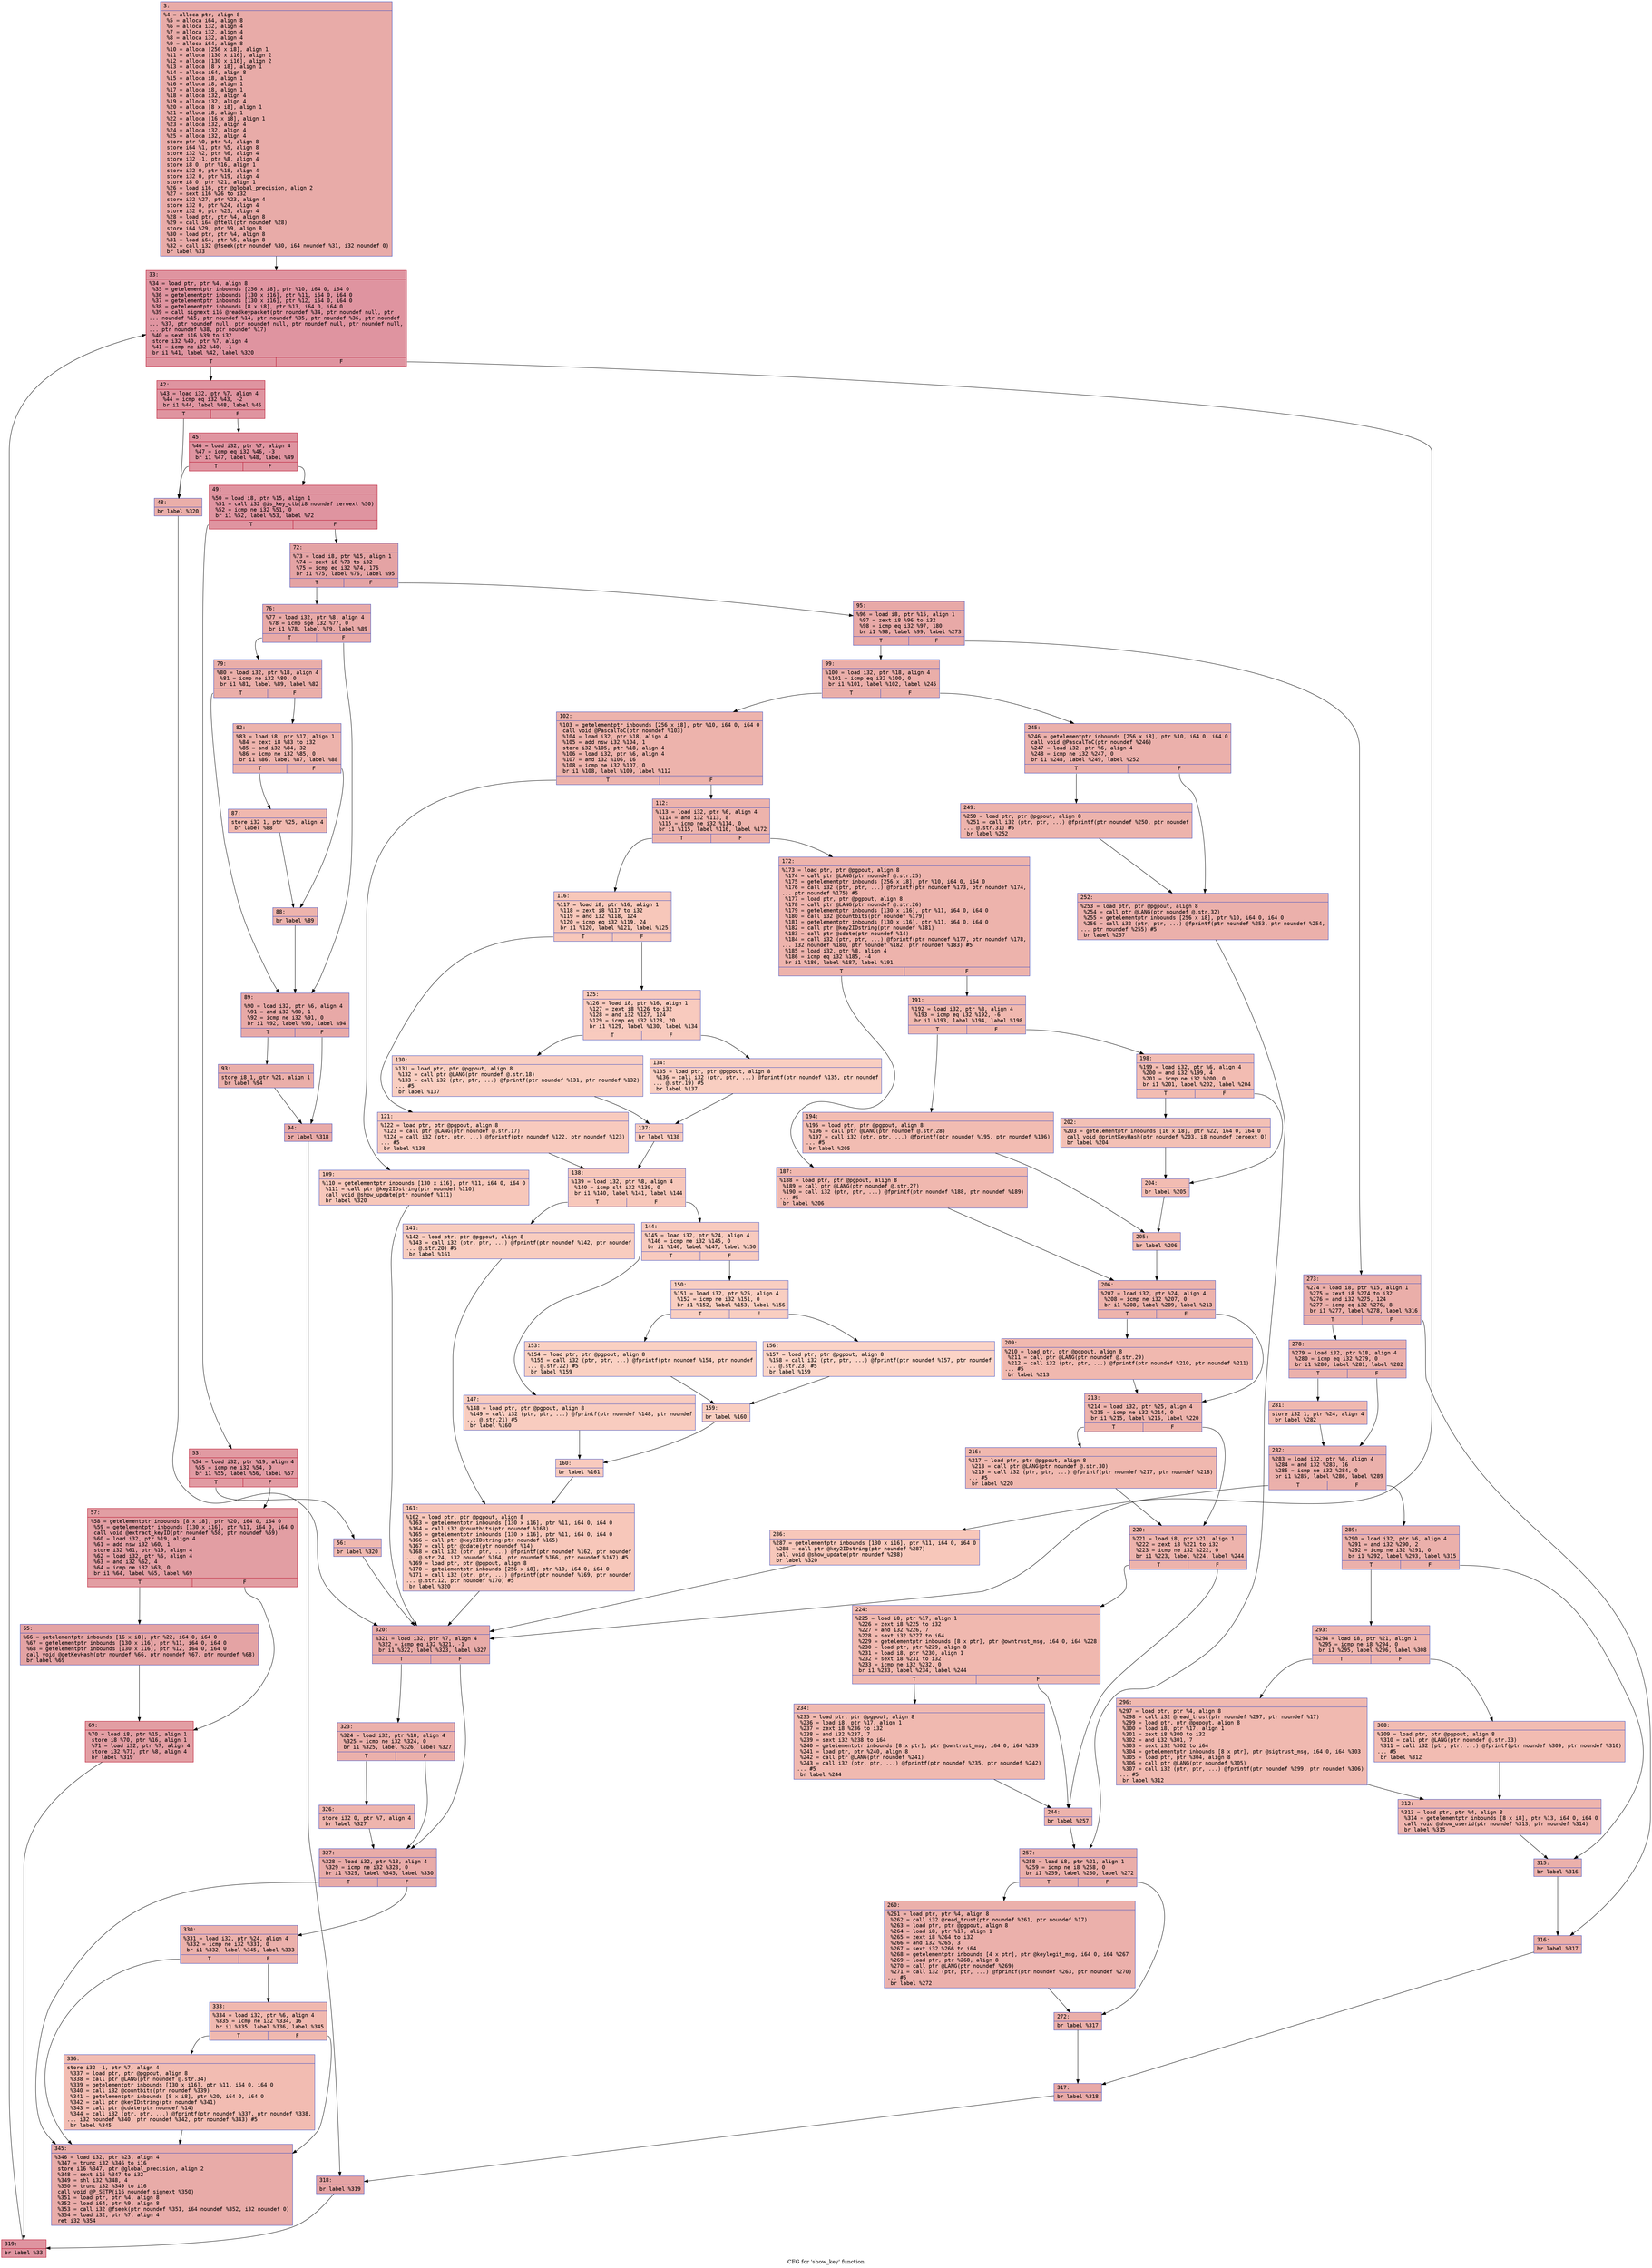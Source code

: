 digraph "CFG for 'show_key' function" {
	label="CFG for 'show_key' function";

	Node0x600003b05270 [shape=record,color="#3d50c3ff", style=filled, fillcolor="#cc403a70" fontname="Courier",label="{3:\l|  %4 = alloca ptr, align 8\l  %5 = alloca i64, align 8\l  %6 = alloca i32, align 4\l  %7 = alloca i32, align 4\l  %8 = alloca i32, align 4\l  %9 = alloca i64, align 8\l  %10 = alloca [256 x i8], align 1\l  %11 = alloca [130 x i16], align 2\l  %12 = alloca [130 x i16], align 2\l  %13 = alloca [8 x i8], align 1\l  %14 = alloca i64, align 8\l  %15 = alloca i8, align 1\l  %16 = alloca i8, align 1\l  %17 = alloca i8, align 1\l  %18 = alloca i32, align 4\l  %19 = alloca i32, align 4\l  %20 = alloca [8 x i8], align 1\l  %21 = alloca i8, align 1\l  %22 = alloca [16 x i8], align 1\l  %23 = alloca i32, align 4\l  %24 = alloca i32, align 4\l  %25 = alloca i32, align 4\l  store ptr %0, ptr %4, align 8\l  store i64 %1, ptr %5, align 8\l  store i32 %2, ptr %6, align 4\l  store i32 -1, ptr %8, align 4\l  store i8 0, ptr %16, align 1\l  store i32 0, ptr %18, align 4\l  store i32 0, ptr %19, align 4\l  store i8 0, ptr %21, align 1\l  %26 = load i16, ptr @global_precision, align 2\l  %27 = sext i16 %26 to i32\l  store i32 %27, ptr %23, align 4\l  store i32 0, ptr %24, align 4\l  store i32 0, ptr %25, align 4\l  %28 = load ptr, ptr %4, align 8\l  %29 = call i64 @ftell(ptr noundef %28)\l  store i64 %29, ptr %9, align 8\l  %30 = load ptr, ptr %4, align 8\l  %31 = load i64, ptr %5, align 8\l  %32 = call i32 @fseek(ptr noundef %30, i64 noundef %31, i32 noundef 0)\l  br label %33\l}"];
	Node0x600003b05270 -> Node0x600003b05310[tooltip="3 -> 33\nProbability 100.00%" ];
	Node0x600003b05310 [shape=record,color="#b70d28ff", style=filled, fillcolor="#b70d2870" fontname="Courier",label="{33:\l|  %34 = load ptr, ptr %4, align 8\l  %35 = getelementptr inbounds [256 x i8], ptr %10, i64 0, i64 0\l  %36 = getelementptr inbounds [130 x i16], ptr %11, i64 0, i64 0\l  %37 = getelementptr inbounds [130 x i16], ptr %12, i64 0, i64 0\l  %38 = getelementptr inbounds [8 x i8], ptr %13, i64 0, i64 0\l  %39 = call signext i16 @readkeypacket(ptr noundef %34, ptr noundef null, ptr\l... noundef %15, ptr noundef %14, ptr noundef %35, ptr noundef %36, ptr noundef\l... %37, ptr noundef null, ptr noundef null, ptr noundef null, ptr noundef null,\l... ptr noundef %38, ptr noundef %17)\l  %40 = sext i16 %39 to i32\l  store i32 %40, ptr %7, align 4\l  %41 = icmp ne i32 %40, -1\l  br i1 %41, label %42, label %320\l|{<s0>T|<s1>F}}"];
	Node0x600003b05310:s0 -> Node0x600003b05360[tooltip="33 -> 42\nProbability 96.88%" ];
	Node0x600003b05310:s1 -> Node0x600003b06b20[tooltip="33 -> 320\nProbability 3.12%" ];
	Node0x600003b05360 [shape=record,color="#b70d28ff", style=filled, fillcolor="#b70d2870" fontname="Courier",label="{42:\l|  %43 = load i32, ptr %7, align 4\l  %44 = icmp eq i32 %43, -2\l  br i1 %44, label %48, label %45\l|{<s0>T|<s1>F}}"];
	Node0x600003b05360:s0 -> Node0x600003b05400[tooltip="42 -> 48\nProbability 3.12%" ];
	Node0x600003b05360:s1 -> Node0x600003b053b0[tooltip="42 -> 45\nProbability 96.88%" ];
	Node0x600003b053b0 [shape=record,color="#b70d28ff", style=filled, fillcolor="#b70d2870" fontname="Courier",label="{45:\l|  %46 = load i32, ptr %7, align 4\l  %47 = icmp eq i32 %46, -3\l  br i1 %47, label %48, label %49\l|{<s0>T|<s1>F}}"];
	Node0x600003b053b0:s0 -> Node0x600003b05400[tooltip="45 -> 48\nProbability 3.12%" ];
	Node0x600003b053b0:s1 -> Node0x600003b05450[tooltip="45 -> 49\nProbability 96.88%" ];
	Node0x600003b05400 [shape=record,color="#3d50c3ff", style=filled, fillcolor="#d0473d70" fontname="Courier",label="{48:\l|  br label %320\l}"];
	Node0x600003b05400 -> Node0x600003b06b20[tooltip="48 -> 320\nProbability 100.00%" ];
	Node0x600003b05450 [shape=record,color="#b70d28ff", style=filled, fillcolor="#b70d2870" fontname="Courier",label="{49:\l|  %50 = load i8, ptr %15, align 1\l  %51 = call i32 @is_key_ctb(i8 noundef zeroext %50)\l  %52 = icmp ne i32 %51, 0\l  br i1 %52, label %53, label %72\l|{<s0>T|<s1>F}}"];
	Node0x600003b05450:s0 -> Node0x600003b054a0[tooltip="49 -> 53\nProbability 62.50%" ];
	Node0x600003b05450:s1 -> Node0x600003b05630[tooltip="49 -> 72\nProbability 37.50%" ];
	Node0x600003b054a0 [shape=record,color="#b70d28ff", style=filled, fillcolor="#bb1b2c70" fontname="Courier",label="{53:\l|  %54 = load i32, ptr %19, align 4\l  %55 = icmp ne i32 %54, 0\l  br i1 %55, label %56, label %57\l|{<s0>T|<s1>F}}"];
	Node0x600003b054a0:s0 -> Node0x600003b054f0[tooltip="53 -> 56\nProbability 3.12%" ];
	Node0x600003b054a0:s1 -> Node0x600003b05540[tooltip="53 -> 57\nProbability 96.88%" ];
	Node0x600003b054f0 [shape=record,color="#3d50c3ff", style=filled, fillcolor="#dc5d4a70" fontname="Courier",label="{56:\l|  br label %320\l}"];
	Node0x600003b054f0 -> Node0x600003b06b20[tooltip="56 -> 320\nProbability 100.00%" ];
	Node0x600003b05540 [shape=record,color="#b70d28ff", style=filled, fillcolor="#be242e70" fontname="Courier",label="{57:\l|  %58 = getelementptr inbounds [8 x i8], ptr %20, i64 0, i64 0\l  %59 = getelementptr inbounds [130 x i16], ptr %11, i64 0, i64 0\l  call void @extract_keyID(ptr noundef %58, ptr noundef %59)\l  %60 = load i32, ptr %19, align 4\l  %61 = add nsw i32 %60, 1\l  store i32 %61, ptr %19, align 4\l  %62 = load i32, ptr %6, align 4\l  %63 = and i32 %62, 4\l  %64 = icmp ne i32 %63, 0\l  br i1 %64, label %65, label %69\l|{<s0>T|<s1>F}}"];
	Node0x600003b05540:s0 -> Node0x600003b05590[tooltip="57 -> 65\nProbability 50.00%" ];
	Node0x600003b05540:s1 -> Node0x600003b055e0[tooltip="57 -> 69\nProbability 50.00%" ];
	Node0x600003b05590 [shape=record,color="#3d50c3ff", style=filled, fillcolor="#c32e3170" fontname="Courier",label="{65:\l|  %66 = getelementptr inbounds [16 x i8], ptr %22, i64 0, i64 0\l  %67 = getelementptr inbounds [130 x i16], ptr %11, i64 0, i64 0\l  %68 = getelementptr inbounds [130 x i16], ptr %12, i64 0, i64 0\l  call void @getKeyHash(ptr noundef %66, ptr noundef %67, ptr noundef %68)\l  br label %69\l}"];
	Node0x600003b05590 -> Node0x600003b055e0[tooltip="65 -> 69\nProbability 100.00%" ];
	Node0x600003b055e0 [shape=record,color="#b70d28ff", style=filled, fillcolor="#be242e70" fontname="Courier",label="{69:\l|  %70 = load i8, ptr %15, align 1\l  store i8 %70, ptr %16, align 1\l  %71 = load i32, ptr %7, align 4\l  store i32 %71, ptr %8, align 4\l  br label %319\l}"];
	Node0x600003b055e0 -> Node0x600003b06ad0[tooltip="69 -> 319\nProbability 100.00%" ];
	Node0x600003b05630 [shape=record,color="#3d50c3ff", style=filled, fillcolor="#c32e3170" fontname="Courier",label="{72:\l|  %73 = load i8, ptr %15, align 1\l  %74 = zext i8 %73 to i32\l  %75 = icmp eq i32 %74, 176\l  br i1 %75, label %76, label %95\l|{<s0>T|<s1>F}}"];
	Node0x600003b05630:s0 -> Node0x600003b05680[tooltip="72 -> 76\nProbability 50.00%" ];
	Node0x600003b05630:s1 -> Node0x600003b05900[tooltip="72 -> 95\nProbability 50.00%" ];
	Node0x600003b05680 [shape=record,color="#3d50c3ff", style=filled, fillcolor="#ca3b3770" fontname="Courier",label="{76:\l|  %77 = load i32, ptr %8, align 4\l  %78 = icmp sge i32 %77, 0\l  br i1 %78, label %79, label %89\l|{<s0>T|<s1>F}}"];
	Node0x600003b05680:s0 -> Node0x600003b056d0[tooltip="76 -> 79\nProbability 50.00%" ];
	Node0x600003b05680:s1 -> Node0x600003b05810[tooltip="76 -> 89\nProbability 50.00%" ];
	Node0x600003b056d0 [shape=record,color="#3d50c3ff", style=filled, fillcolor="#d0473d70" fontname="Courier",label="{79:\l|  %80 = load i32, ptr %18, align 4\l  %81 = icmp ne i32 %80, 0\l  br i1 %81, label %89, label %82\l|{<s0>T|<s1>F}}"];
	Node0x600003b056d0:s0 -> Node0x600003b05810[tooltip="79 -> 89\nProbability 62.50%" ];
	Node0x600003b056d0:s1 -> Node0x600003b05720[tooltip="79 -> 82\nProbability 37.50%" ];
	Node0x600003b05720 [shape=record,color="#3d50c3ff", style=filled, fillcolor="#d6524470" fontname="Courier",label="{82:\l|  %83 = load i8, ptr %17, align 1\l  %84 = zext i8 %83 to i32\l  %85 = and i32 %84, 32\l  %86 = icmp ne i32 %85, 0\l  br i1 %86, label %87, label %88\l|{<s0>T|<s1>F}}"];
	Node0x600003b05720:s0 -> Node0x600003b05770[tooltip="82 -> 87\nProbability 50.00%" ];
	Node0x600003b05720:s1 -> Node0x600003b057c0[tooltip="82 -> 88\nProbability 50.00%" ];
	Node0x600003b05770 [shape=record,color="#3d50c3ff", style=filled, fillcolor="#dc5d4a70" fontname="Courier",label="{87:\l|  store i32 1, ptr %25, align 4\l  br label %88\l}"];
	Node0x600003b05770 -> Node0x600003b057c0[tooltip="87 -> 88\nProbability 100.00%" ];
	Node0x600003b057c0 [shape=record,color="#3d50c3ff", style=filled, fillcolor="#d6524470" fontname="Courier",label="{88:\l|  br label %89\l}"];
	Node0x600003b057c0 -> Node0x600003b05810[tooltip="88 -> 89\nProbability 100.00%" ];
	Node0x600003b05810 [shape=record,color="#3d50c3ff", style=filled, fillcolor="#ca3b3770" fontname="Courier",label="{89:\l|  %90 = load i32, ptr %6, align 4\l  %91 = and i32 %90, 1\l  %92 = icmp ne i32 %91, 0\l  br i1 %92, label %93, label %94\l|{<s0>T|<s1>F}}"];
	Node0x600003b05810:s0 -> Node0x600003b05860[tooltip="89 -> 93\nProbability 50.00%" ];
	Node0x600003b05810:s1 -> Node0x600003b058b0[tooltip="89 -> 94\nProbability 50.00%" ];
	Node0x600003b05860 [shape=record,color="#3d50c3ff", style=filled, fillcolor="#d0473d70" fontname="Courier",label="{93:\l|  store i8 1, ptr %21, align 1\l  br label %94\l}"];
	Node0x600003b05860 -> Node0x600003b058b0[tooltip="93 -> 94\nProbability 100.00%" ];
	Node0x600003b058b0 [shape=record,color="#3d50c3ff", style=filled, fillcolor="#ca3b3770" fontname="Courier",label="{94:\l|  br label %318\l}"];
	Node0x600003b058b0 -> Node0x600003b06a80[tooltip="94 -> 318\nProbability 100.00%" ];
	Node0x600003b05900 [shape=record,color="#3d50c3ff", style=filled, fillcolor="#ca3b3770" fontname="Courier",label="{95:\l|  %96 = load i8, ptr %15, align 1\l  %97 = zext i8 %96 to i32\l  %98 = icmp eq i32 %97, 180\l  br i1 %98, label %99, label %273\l|{<s0>T|<s1>F}}"];
	Node0x600003b05900:s0 -> Node0x600003b05950[tooltip="95 -> 99\nProbability 50.00%" ];
	Node0x600003b05900:s1 -> Node0x600003b06670[tooltip="95 -> 273\nProbability 50.00%" ];
	Node0x600003b05950 [shape=record,color="#3d50c3ff", style=filled, fillcolor="#d0473d70" fontname="Courier",label="{99:\l|  %100 = load i32, ptr %18, align 4\l  %101 = icmp eq i32 %100, 0\l  br i1 %101, label %102, label %245\l|{<s0>T|<s1>F}}"];
	Node0x600003b05950:s0 -> Node0x600003b059a0[tooltip="99 -> 102\nProbability 37.50%" ];
	Node0x600003b05950:s1 -> Node0x600003b06490[tooltip="99 -> 245\nProbability 62.50%" ];
	Node0x600003b059a0 [shape=record,color="#3d50c3ff", style=filled, fillcolor="#d6524470" fontname="Courier",label="{102:\l|  %103 = getelementptr inbounds [256 x i8], ptr %10, i64 0, i64 0\l  call void @PascalToC(ptr noundef %103)\l  %104 = load i32, ptr %18, align 4\l  %105 = add nsw i32 %104, 1\l  store i32 %105, ptr %18, align 4\l  %106 = load i32, ptr %6, align 4\l  %107 = and i32 %106, 16\l  %108 = icmp ne i32 %107, 0\l  br i1 %108, label %109, label %112\l|{<s0>T|<s1>F}}"];
	Node0x600003b059a0:s0 -> Node0x600003b059f0[tooltip="102 -> 109\nProbability 3.12%" ];
	Node0x600003b059a0:s1 -> Node0x600003b05a40[tooltip="102 -> 112\nProbability 96.88%" ];
	Node0x600003b059f0 [shape=record,color="#3d50c3ff", style=filled, fillcolor="#ec7f6370" fontname="Courier",label="{109:\l|  %110 = getelementptr inbounds [130 x i16], ptr %11, i64 0, i64 0\l  %111 = call ptr @key2IDstring(ptr noundef %110)\l  call void @show_update(ptr noundef %111)\l  br label %320\l}"];
	Node0x600003b059f0 -> Node0x600003b06b20[tooltip="109 -> 320\nProbability 100.00%" ];
	Node0x600003b05a40 [shape=record,color="#3d50c3ff", style=filled, fillcolor="#d6524470" fontname="Courier",label="{112:\l|  %113 = load i32, ptr %6, align 4\l  %114 = and i32 %113, 8\l  %115 = icmp ne i32 %114, 0\l  br i1 %115, label %116, label %172\l|{<s0>T|<s1>F}}"];
	Node0x600003b05a40:s0 -> Node0x600003b05a90[tooltip="112 -> 116\nProbability 3.12%" ];
	Node0x600003b05a40:s1 -> Node0x600003b05f90[tooltip="112 -> 172\nProbability 96.88%" ];
	Node0x600003b05a90 [shape=record,color="#3d50c3ff", style=filled, fillcolor="#ec7f6370" fontname="Courier",label="{116:\l|  %117 = load i8, ptr %16, align 1\l  %118 = zext i8 %117 to i32\l  %119 = and i32 %118, 124\l  %120 = icmp eq i32 %119, 24\l  br i1 %120, label %121, label %125\l|{<s0>T|<s1>F}}"];
	Node0x600003b05a90:s0 -> Node0x600003b05ae0[tooltip="116 -> 121\nProbability 50.00%" ];
	Node0x600003b05a90:s1 -> Node0x600003b05b30[tooltip="116 -> 125\nProbability 50.00%" ];
	Node0x600003b05ae0 [shape=record,color="#3d50c3ff", style=filled, fillcolor="#ef886b70" fontname="Courier",label="{121:\l|  %122 = load ptr, ptr @pgpout, align 8\l  %123 = call ptr @LANG(ptr noundef @.str.17)\l  %124 = call i32 (ptr, ptr, ...) @fprintf(ptr noundef %122, ptr noundef %123)\l... #5\l  br label %138\l}"];
	Node0x600003b05ae0 -> Node0x600003b05c70[tooltip="121 -> 138\nProbability 100.00%" ];
	Node0x600003b05b30 [shape=record,color="#3d50c3ff", style=filled, fillcolor="#ef886b70" fontname="Courier",label="{125:\l|  %126 = load i8, ptr %16, align 1\l  %127 = zext i8 %126 to i32\l  %128 = and i32 %127, 124\l  %129 = icmp eq i32 %128, 20\l  br i1 %129, label %130, label %134\l|{<s0>T|<s1>F}}"];
	Node0x600003b05b30:s0 -> Node0x600003b05b80[tooltip="125 -> 130\nProbability 50.00%" ];
	Node0x600003b05b30:s1 -> Node0x600003b05bd0[tooltip="125 -> 134\nProbability 50.00%" ];
	Node0x600003b05b80 [shape=record,color="#3d50c3ff", style=filled, fillcolor="#f2907270" fontname="Courier",label="{130:\l|  %131 = load ptr, ptr @pgpout, align 8\l  %132 = call ptr @LANG(ptr noundef @.str.18)\l  %133 = call i32 (ptr, ptr, ...) @fprintf(ptr noundef %131, ptr noundef %132)\l... #5\l  br label %137\l}"];
	Node0x600003b05b80 -> Node0x600003b05c20[tooltip="130 -> 137\nProbability 100.00%" ];
	Node0x600003b05bd0 [shape=record,color="#3d50c3ff", style=filled, fillcolor="#f2907270" fontname="Courier",label="{134:\l|  %135 = load ptr, ptr @pgpout, align 8\l  %136 = call i32 (ptr, ptr, ...) @fprintf(ptr noundef %135, ptr noundef\l... @.str.19) #5\l  br label %137\l}"];
	Node0x600003b05bd0 -> Node0x600003b05c20[tooltip="134 -> 137\nProbability 100.00%" ];
	Node0x600003b05c20 [shape=record,color="#3d50c3ff", style=filled, fillcolor="#ef886b70" fontname="Courier",label="{137:\l|  br label %138\l}"];
	Node0x600003b05c20 -> Node0x600003b05c70[tooltip="137 -> 138\nProbability 100.00%" ];
	Node0x600003b05c70 [shape=record,color="#3d50c3ff", style=filled, fillcolor="#ec7f6370" fontname="Courier",label="{138:\l|  %139 = load i32, ptr %8, align 4\l  %140 = icmp slt i32 %139, 0\l  br i1 %140, label %141, label %144\l|{<s0>T|<s1>F}}"];
	Node0x600003b05c70:s0 -> Node0x600003b05cc0[tooltip="138 -> 141\nProbability 37.50%" ];
	Node0x600003b05c70:s1 -> Node0x600003b05d10[tooltip="138 -> 144\nProbability 62.50%" ];
	Node0x600003b05cc0 [shape=record,color="#3d50c3ff", style=filled, fillcolor="#f08b6e70" fontname="Courier",label="{141:\l|  %142 = load ptr, ptr @pgpout, align 8\l  %143 = call i32 (ptr, ptr, ...) @fprintf(ptr noundef %142, ptr noundef\l... @.str.20) #5\l  br label %161\l}"];
	Node0x600003b05cc0 -> Node0x600003b05f40[tooltip="141 -> 161\nProbability 100.00%" ];
	Node0x600003b05d10 [shape=record,color="#3d50c3ff", style=filled, fillcolor="#ef886b70" fontname="Courier",label="{144:\l|  %145 = load i32, ptr %24, align 4\l  %146 = icmp ne i32 %145, 0\l  br i1 %146, label %147, label %150\l|{<s0>T|<s1>F}}"];
	Node0x600003b05d10:s0 -> Node0x600003b05d60[tooltip="144 -> 147\nProbability 62.50%" ];
	Node0x600003b05d10:s1 -> Node0x600003b05db0[tooltip="144 -> 150\nProbability 37.50%" ];
	Node0x600003b05d60 [shape=record,color="#3d50c3ff", style=filled, fillcolor="#f08b6e70" fontname="Courier",label="{147:\l|  %148 = load ptr, ptr @pgpout, align 8\l  %149 = call i32 (ptr, ptr, ...) @fprintf(ptr noundef %148, ptr noundef\l... @.str.21) #5\l  br label %160\l}"];
	Node0x600003b05d60 -> Node0x600003b05ef0[tooltip="147 -> 160\nProbability 100.00%" ];
	Node0x600003b05db0 [shape=record,color="#3d50c3ff", style=filled, fillcolor="#f2907270" fontname="Courier",label="{150:\l|  %151 = load i32, ptr %25, align 4\l  %152 = icmp ne i32 %151, 0\l  br i1 %152, label %153, label %156\l|{<s0>T|<s1>F}}"];
	Node0x600003b05db0:s0 -> Node0x600003b05e00[tooltip="150 -> 153\nProbability 62.50%" ];
	Node0x600003b05db0:s1 -> Node0x600003b05e50[tooltip="150 -> 156\nProbability 37.50%" ];
	Node0x600003b05e00 [shape=record,color="#3d50c3ff", style=filled, fillcolor="#f3947570" fontname="Courier",label="{153:\l|  %154 = load ptr, ptr @pgpout, align 8\l  %155 = call i32 (ptr, ptr, ...) @fprintf(ptr noundef %154, ptr noundef\l... @.str.22) #5\l  br label %159\l}"];
	Node0x600003b05e00 -> Node0x600003b05ea0[tooltip="153 -> 159\nProbability 100.00%" ];
	Node0x600003b05e50 [shape=record,color="#3d50c3ff", style=filled, fillcolor="#f59c7d70" fontname="Courier",label="{156:\l|  %157 = load ptr, ptr @pgpout, align 8\l  %158 = call i32 (ptr, ptr, ...) @fprintf(ptr noundef %157, ptr noundef\l... @.str.23) #5\l  br label %159\l}"];
	Node0x600003b05e50 -> Node0x600003b05ea0[tooltip="156 -> 159\nProbability 100.00%" ];
	Node0x600003b05ea0 [shape=record,color="#3d50c3ff", style=filled, fillcolor="#f2907270" fontname="Courier",label="{159:\l|  br label %160\l}"];
	Node0x600003b05ea0 -> Node0x600003b05ef0[tooltip="159 -> 160\nProbability 100.00%" ];
	Node0x600003b05ef0 [shape=record,color="#3d50c3ff", style=filled, fillcolor="#ef886b70" fontname="Courier",label="{160:\l|  br label %161\l}"];
	Node0x600003b05ef0 -> Node0x600003b05f40[tooltip="160 -> 161\nProbability 100.00%" ];
	Node0x600003b05f40 [shape=record,color="#3d50c3ff", style=filled, fillcolor="#ec7f6370" fontname="Courier",label="{161:\l|  %162 = load ptr, ptr @pgpout, align 8\l  %163 = getelementptr inbounds [130 x i16], ptr %11, i64 0, i64 0\l  %164 = call i32 @countbits(ptr noundef %163)\l  %165 = getelementptr inbounds [130 x i16], ptr %11, i64 0, i64 0\l  %166 = call ptr @key2IDstring(ptr noundef %165)\l  %167 = call ptr @cdate(ptr noundef %14)\l  %168 = call i32 (ptr, ptr, ...) @fprintf(ptr noundef %162, ptr noundef\l... @.str.24, i32 noundef %164, ptr noundef %166, ptr noundef %167) #5\l  %169 = load ptr, ptr @pgpout, align 8\l  %170 = getelementptr inbounds [256 x i8], ptr %10, i64 0, i64 0\l  %171 = call i32 (ptr, ptr, ...) @fprintf(ptr noundef %169, ptr noundef\l... @.str.12, ptr noundef %170) #5\l  br label %320\l}"];
	Node0x600003b05f40 -> Node0x600003b06b20[tooltip="161 -> 320\nProbability 100.00%" ];
	Node0x600003b05f90 [shape=record,color="#3d50c3ff", style=filled, fillcolor="#d6524470" fontname="Courier",label="{172:\l|  %173 = load ptr, ptr @pgpout, align 8\l  %174 = call ptr @LANG(ptr noundef @.str.25)\l  %175 = getelementptr inbounds [256 x i8], ptr %10, i64 0, i64 0\l  %176 = call i32 (ptr, ptr, ...) @fprintf(ptr noundef %173, ptr noundef %174,\l... ptr noundef %175) #5\l  %177 = load ptr, ptr @pgpout, align 8\l  %178 = call ptr @LANG(ptr noundef @.str.26)\l  %179 = getelementptr inbounds [130 x i16], ptr %11, i64 0, i64 0\l  %180 = call i32 @countbits(ptr noundef %179)\l  %181 = getelementptr inbounds [130 x i16], ptr %11, i64 0, i64 0\l  %182 = call ptr @key2IDstring(ptr noundef %181)\l  %183 = call ptr @cdate(ptr noundef %14)\l  %184 = call i32 (ptr, ptr, ...) @fprintf(ptr noundef %177, ptr noundef %178,\l... i32 noundef %180, ptr noundef %182, ptr noundef %183) #5\l  %185 = load i32, ptr %8, align 4\l  %186 = icmp eq i32 %185, -4\l  br i1 %186, label %187, label %191\l|{<s0>T|<s1>F}}"];
	Node0x600003b05f90:s0 -> Node0x600003b05fe0[tooltip="172 -> 187\nProbability 50.00%" ];
	Node0x600003b05f90:s1 -> Node0x600003b06030[tooltip="172 -> 191\nProbability 50.00%" ];
	Node0x600003b05fe0 [shape=record,color="#3d50c3ff", style=filled, fillcolor="#dc5d4a70" fontname="Courier",label="{187:\l|  %188 = load ptr, ptr @pgpout, align 8\l  %189 = call ptr @LANG(ptr noundef @.str.27)\l  %190 = call i32 (ptr, ptr, ...) @fprintf(ptr noundef %188, ptr noundef %189)\l... #5\l  br label %206\l}"];
	Node0x600003b05fe0 -> Node0x600003b06210[tooltip="187 -> 206\nProbability 100.00%" ];
	Node0x600003b06030 [shape=record,color="#3d50c3ff", style=filled, fillcolor="#dc5d4a70" fontname="Courier",label="{191:\l|  %192 = load i32, ptr %8, align 4\l  %193 = icmp eq i32 %192, -6\l  br i1 %193, label %194, label %198\l|{<s0>T|<s1>F}}"];
	Node0x600003b06030:s0 -> Node0x600003b06080[tooltip="191 -> 194\nProbability 50.00%" ];
	Node0x600003b06030:s1 -> Node0x600003b060d0[tooltip="191 -> 198\nProbability 50.00%" ];
	Node0x600003b06080 [shape=record,color="#3d50c3ff", style=filled, fillcolor="#e1675170" fontname="Courier",label="{194:\l|  %195 = load ptr, ptr @pgpout, align 8\l  %196 = call ptr @LANG(ptr noundef @.str.28)\l  %197 = call i32 (ptr, ptr, ...) @fprintf(ptr noundef %195, ptr noundef %196)\l... #5\l  br label %205\l}"];
	Node0x600003b06080 -> Node0x600003b061c0[tooltip="194 -> 205\nProbability 100.00%" ];
	Node0x600003b060d0 [shape=record,color="#3d50c3ff", style=filled, fillcolor="#e1675170" fontname="Courier",label="{198:\l|  %199 = load i32, ptr %6, align 4\l  %200 = and i32 %199, 4\l  %201 = icmp ne i32 %200, 0\l  br i1 %201, label %202, label %204\l|{<s0>T|<s1>F}}"];
	Node0x600003b060d0:s0 -> Node0x600003b06120[tooltip="198 -> 202\nProbability 50.00%" ];
	Node0x600003b060d0:s1 -> Node0x600003b06170[tooltip="198 -> 204\nProbability 50.00%" ];
	Node0x600003b06120 [shape=record,color="#3d50c3ff", style=filled, fillcolor="#e5705870" fontname="Courier",label="{202:\l|  %203 = getelementptr inbounds [16 x i8], ptr %22, i64 0, i64 0\l  call void @printKeyHash(ptr noundef %203, i8 noundef zeroext 0)\l  br label %204\l}"];
	Node0x600003b06120 -> Node0x600003b06170[tooltip="202 -> 204\nProbability 100.00%" ];
	Node0x600003b06170 [shape=record,color="#3d50c3ff", style=filled, fillcolor="#e1675170" fontname="Courier",label="{204:\l|  br label %205\l}"];
	Node0x600003b06170 -> Node0x600003b061c0[tooltip="204 -> 205\nProbability 100.00%" ];
	Node0x600003b061c0 [shape=record,color="#3d50c3ff", style=filled, fillcolor="#dc5d4a70" fontname="Courier",label="{205:\l|  br label %206\l}"];
	Node0x600003b061c0 -> Node0x600003b06210[tooltip="205 -> 206\nProbability 100.00%" ];
	Node0x600003b06210 [shape=record,color="#3d50c3ff", style=filled, fillcolor="#d6524470" fontname="Courier",label="{206:\l|  %207 = load i32, ptr %24, align 4\l  %208 = icmp ne i32 %207, 0\l  br i1 %208, label %209, label %213\l|{<s0>T|<s1>F}}"];
	Node0x600003b06210:s0 -> Node0x600003b06260[tooltip="206 -> 209\nProbability 62.50%" ];
	Node0x600003b06210:s1 -> Node0x600003b062b0[tooltip="206 -> 213\nProbability 37.50%" ];
	Node0x600003b06260 [shape=record,color="#3d50c3ff", style=filled, fillcolor="#dc5d4a70" fontname="Courier",label="{209:\l|  %210 = load ptr, ptr @pgpout, align 8\l  %211 = call ptr @LANG(ptr noundef @.str.29)\l  %212 = call i32 (ptr, ptr, ...) @fprintf(ptr noundef %210, ptr noundef %211)\l... #5\l  br label %213\l}"];
	Node0x600003b06260 -> Node0x600003b062b0[tooltip="209 -> 213\nProbability 100.00%" ];
	Node0x600003b062b0 [shape=record,color="#3d50c3ff", style=filled, fillcolor="#d6524470" fontname="Courier",label="{213:\l|  %214 = load i32, ptr %25, align 4\l  %215 = icmp ne i32 %214, 0\l  br i1 %215, label %216, label %220\l|{<s0>T|<s1>F}}"];
	Node0x600003b062b0:s0 -> Node0x600003b06300[tooltip="213 -> 216\nProbability 62.50%" ];
	Node0x600003b062b0:s1 -> Node0x600003b06350[tooltip="213 -> 220\nProbability 37.50%" ];
	Node0x600003b06300 [shape=record,color="#3d50c3ff", style=filled, fillcolor="#dc5d4a70" fontname="Courier",label="{216:\l|  %217 = load ptr, ptr @pgpout, align 8\l  %218 = call ptr @LANG(ptr noundef @.str.30)\l  %219 = call i32 (ptr, ptr, ...) @fprintf(ptr noundef %217, ptr noundef %218)\l... #5\l  br label %220\l}"];
	Node0x600003b06300 -> Node0x600003b06350[tooltip="216 -> 220\nProbability 100.00%" ];
	Node0x600003b06350 [shape=record,color="#3d50c3ff", style=filled, fillcolor="#d6524470" fontname="Courier",label="{220:\l|  %221 = load i8, ptr %21, align 1\l  %222 = zext i8 %221 to i32\l  %223 = icmp ne i32 %222, 0\l  br i1 %223, label %224, label %244\l|{<s0>T|<s1>F}}"];
	Node0x600003b06350:s0 -> Node0x600003b063a0[tooltip="220 -> 224\nProbability 62.50%" ];
	Node0x600003b06350:s1 -> Node0x600003b06440[tooltip="220 -> 244\nProbability 37.50%" ];
	Node0x600003b063a0 [shape=record,color="#3d50c3ff", style=filled, fillcolor="#dc5d4a70" fontname="Courier",label="{224:\l|  %225 = load i8, ptr %17, align 1\l  %226 = zext i8 %225 to i32\l  %227 = and i32 %226, 7\l  %228 = sext i32 %227 to i64\l  %229 = getelementptr inbounds [8 x ptr], ptr @owntrust_msg, i64 0, i64 %228\l  %230 = load ptr, ptr %229, align 8\l  %231 = load i8, ptr %230, align 1\l  %232 = sext i8 %231 to i32\l  %233 = icmp ne i32 %232, 0\l  br i1 %233, label %234, label %244\l|{<s0>T|<s1>F}}"];
	Node0x600003b063a0:s0 -> Node0x600003b063f0[tooltip="224 -> 234\nProbability 62.50%" ];
	Node0x600003b063a0:s1 -> Node0x600003b06440[tooltip="224 -> 244\nProbability 37.50%" ];
	Node0x600003b063f0 [shape=record,color="#3d50c3ff", style=filled, fillcolor="#de614d70" fontname="Courier",label="{234:\l|  %235 = load ptr, ptr @pgpout, align 8\l  %236 = load i8, ptr %17, align 1\l  %237 = zext i8 %236 to i32\l  %238 = and i32 %237, 7\l  %239 = sext i32 %238 to i64\l  %240 = getelementptr inbounds [8 x ptr], ptr @owntrust_msg, i64 0, i64 %239\l  %241 = load ptr, ptr %240, align 8\l  %242 = call ptr @LANG(ptr noundef %241)\l  %243 = call i32 (ptr, ptr, ...) @fprintf(ptr noundef %235, ptr noundef %242)\l... #5\l  br label %244\l}"];
	Node0x600003b063f0 -> Node0x600003b06440[tooltip="234 -> 244\nProbability 100.00%" ];
	Node0x600003b06440 [shape=record,color="#3d50c3ff", style=filled, fillcolor="#d6524470" fontname="Courier",label="{244:\l|  br label %257\l}"];
	Node0x600003b06440 -> Node0x600003b06580[tooltip="244 -> 257\nProbability 100.00%" ];
	Node0x600003b06490 [shape=record,color="#3d50c3ff", style=filled, fillcolor="#d24b4070" fontname="Courier",label="{245:\l|  %246 = getelementptr inbounds [256 x i8], ptr %10, i64 0, i64 0\l  call void @PascalToC(ptr noundef %246)\l  %247 = load i32, ptr %6, align 4\l  %248 = icmp ne i32 %247, 0\l  br i1 %248, label %249, label %252\l|{<s0>T|<s1>F}}"];
	Node0x600003b06490:s0 -> Node0x600003b064e0[tooltip="245 -> 249\nProbability 62.50%" ];
	Node0x600003b06490:s1 -> Node0x600003b06530[tooltip="245 -> 252\nProbability 37.50%" ];
	Node0x600003b064e0 [shape=record,color="#3d50c3ff", style=filled, fillcolor="#d6524470" fontname="Courier",label="{249:\l|  %250 = load ptr, ptr @pgpout, align 8\l  %251 = call i32 (ptr, ptr, ...) @fprintf(ptr noundef %250, ptr noundef\l... @.str.31) #5\l  br label %252\l}"];
	Node0x600003b064e0 -> Node0x600003b06530[tooltip="249 -> 252\nProbability 100.00%" ];
	Node0x600003b06530 [shape=record,color="#3d50c3ff", style=filled, fillcolor="#d24b4070" fontname="Courier",label="{252:\l|  %253 = load ptr, ptr @pgpout, align 8\l  %254 = call ptr @LANG(ptr noundef @.str.32)\l  %255 = getelementptr inbounds [256 x i8], ptr %10, i64 0, i64 0\l  %256 = call i32 (ptr, ptr, ...) @fprintf(ptr noundef %253, ptr noundef %254,\l... ptr noundef %255) #5\l  br label %257\l}"];
	Node0x600003b06530 -> Node0x600003b06580[tooltip="252 -> 257\nProbability 100.00%" ];
	Node0x600003b06580 [shape=record,color="#3d50c3ff", style=filled, fillcolor="#d0473d70" fontname="Courier",label="{257:\l|  %258 = load i8, ptr %21, align 1\l  %259 = icmp ne i8 %258, 0\l  br i1 %259, label %260, label %272\l|{<s0>T|<s1>F}}"];
	Node0x600003b06580:s0 -> Node0x600003b065d0[tooltip="257 -> 260\nProbability 62.50%" ];
	Node0x600003b06580:s1 -> Node0x600003b06620[tooltip="257 -> 272\nProbability 37.50%" ];
	Node0x600003b065d0 [shape=record,color="#3d50c3ff", style=filled, fillcolor="#d24b4070" fontname="Courier",label="{260:\l|  %261 = load ptr, ptr %4, align 8\l  %262 = call i32 @read_trust(ptr noundef %261, ptr noundef %17)\l  %263 = load ptr, ptr @pgpout, align 8\l  %264 = load i8, ptr %17, align 1\l  %265 = zext i8 %264 to i32\l  %266 = and i32 %265, 3\l  %267 = sext i32 %266 to i64\l  %268 = getelementptr inbounds [4 x ptr], ptr @keylegit_msg, i64 0, i64 %267\l  %269 = load ptr, ptr %268, align 8\l  %270 = call ptr @LANG(ptr noundef %269)\l  %271 = call i32 (ptr, ptr, ...) @fprintf(ptr noundef %263, ptr noundef %270)\l... #5\l  br label %272\l}"];
	Node0x600003b065d0 -> Node0x600003b06620[tooltip="260 -> 272\nProbability 100.00%" ];
	Node0x600003b06620 [shape=record,color="#3d50c3ff", style=filled, fillcolor="#d0473d70" fontname="Courier",label="{272:\l|  br label %317\l}"];
	Node0x600003b06620 -> Node0x600003b06a30[tooltip="272 -> 317\nProbability 100.00%" ];
	Node0x600003b06670 [shape=record,color="#3d50c3ff", style=filled, fillcolor="#d0473d70" fontname="Courier",label="{273:\l|  %274 = load i8, ptr %15, align 1\l  %275 = zext i8 %274 to i32\l  %276 = and i32 %275, 124\l  %277 = icmp eq i32 %276, 8\l  br i1 %277, label %278, label %316\l|{<s0>T|<s1>F}}"];
	Node0x600003b06670:s0 -> Node0x600003b066c0[tooltip="273 -> 278\nProbability 50.00%" ];
	Node0x600003b06670:s1 -> Node0x600003b069e0[tooltip="273 -> 316\nProbability 50.00%" ];
	Node0x600003b066c0 [shape=record,color="#3d50c3ff", style=filled, fillcolor="#d24b4070" fontname="Courier",label="{278:\l|  %279 = load i32, ptr %18, align 4\l  %280 = icmp eq i32 %279, 0\l  br i1 %280, label %281, label %282\l|{<s0>T|<s1>F}}"];
	Node0x600003b066c0:s0 -> Node0x600003b06710[tooltip="278 -> 281\nProbability 37.50%" ];
	Node0x600003b066c0:s1 -> Node0x600003b06760[tooltip="278 -> 282\nProbability 62.50%" ];
	Node0x600003b06710 [shape=record,color="#3d50c3ff", style=filled, fillcolor="#dc5d4a70" fontname="Courier",label="{281:\l|  store i32 1, ptr %24, align 4\l  br label %282\l}"];
	Node0x600003b06710 -> Node0x600003b06760[tooltip="281 -> 282\nProbability 100.00%" ];
	Node0x600003b06760 [shape=record,color="#3d50c3ff", style=filled, fillcolor="#d24b4070" fontname="Courier",label="{282:\l|  %283 = load i32, ptr %6, align 4\l  %284 = and i32 %283, 16\l  %285 = icmp ne i32 %284, 0\l  br i1 %285, label %286, label %289\l|{<s0>T|<s1>F}}"];
	Node0x600003b06760:s0 -> Node0x600003b067b0[tooltip="282 -> 286\nProbability 3.12%" ];
	Node0x600003b06760:s1 -> Node0x600003b06800[tooltip="282 -> 289\nProbability 96.88%" ];
	Node0x600003b067b0 [shape=record,color="#3d50c3ff", style=filled, fillcolor="#ec7f6370" fontname="Courier",label="{286:\l|  %287 = getelementptr inbounds [130 x i16], ptr %11, i64 0, i64 0\l  %288 = call ptr @key2IDstring(ptr noundef %287)\l  call void @show_update(ptr noundef %288)\l  br label %320\l}"];
	Node0x600003b067b0 -> Node0x600003b06b20[tooltip="286 -> 320\nProbability 100.00%" ];
	Node0x600003b06800 [shape=record,color="#3d50c3ff", style=filled, fillcolor="#d24b4070" fontname="Courier",label="{289:\l|  %290 = load i32, ptr %6, align 4\l  %291 = and i32 %290, 2\l  %292 = icmp ne i32 %291, 0\l  br i1 %292, label %293, label %315\l|{<s0>T|<s1>F}}"];
	Node0x600003b06800:s0 -> Node0x600003b06850[tooltip="289 -> 293\nProbability 50.00%" ];
	Node0x600003b06800:s1 -> Node0x600003b06990[tooltip="289 -> 315\nProbability 50.00%" ];
	Node0x600003b06850 [shape=record,color="#3d50c3ff", style=filled, fillcolor="#d8564670" fontname="Courier",label="{293:\l|  %294 = load i8, ptr %21, align 1\l  %295 = icmp ne i8 %294, 0\l  br i1 %295, label %296, label %308\l|{<s0>T|<s1>F}}"];
	Node0x600003b06850:s0 -> Node0x600003b068a0[tooltip="293 -> 296\nProbability 62.50%" ];
	Node0x600003b06850:s1 -> Node0x600003b068f0[tooltip="293 -> 308\nProbability 37.50%" ];
	Node0x600003b068a0 [shape=record,color="#3d50c3ff", style=filled, fillcolor="#de614d70" fontname="Courier",label="{296:\l|  %297 = load ptr, ptr %4, align 8\l  %298 = call i32 @read_trust(ptr noundef %297, ptr noundef %17)\l  %299 = load ptr, ptr @pgpout, align 8\l  %300 = load i8, ptr %17, align 1\l  %301 = zext i8 %300 to i32\l  %302 = and i32 %301, 7\l  %303 = sext i32 %302 to i64\l  %304 = getelementptr inbounds [8 x ptr], ptr @sigtrust_msg, i64 0, i64 %303\l  %305 = load ptr, ptr %304, align 8\l  %306 = call ptr @LANG(ptr noundef %305)\l  %307 = call i32 (ptr, ptr, ...) @fprintf(ptr noundef %299, ptr noundef %306)\l... #5\l  br label %312\l}"];
	Node0x600003b068a0 -> Node0x600003b06940[tooltip="296 -> 312\nProbability 100.00%" ];
	Node0x600003b068f0 [shape=record,color="#3d50c3ff", style=filled, fillcolor="#e1675170" fontname="Courier",label="{308:\l|  %309 = load ptr, ptr @pgpout, align 8\l  %310 = call ptr @LANG(ptr noundef @.str.33)\l  %311 = call i32 (ptr, ptr, ...) @fprintf(ptr noundef %309, ptr noundef %310)\l... #5\l  br label %312\l}"];
	Node0x600003b068f0 -> Node0x600003b06940[tooltip="308 -> 312\nProbability 100.00%" ];
	Node0x600003b06940 [shape=record,color="#3d50c3ff", style=filled, fillcolor="#d8564670" fontname="Courier",label="{312:\l|  %313 = load ptr, ptr %4, align 8\l  %314 = getelementptr inbounds [8 x i8], ptr %13, i64 0, i64 0\l  call void @show_userid(ptr noundef %313, ptr noundef %314)\l  br label %315\l}"];
	Node0x600003b06940 -> Node0x600003b06990[tooltip="312 -> 315\nProbability 100.00%" ];
	Node0x600003b06990 [shape=record,color="#3d50c3ff", style=filled, fillcolor="#d24b4070" fontname="Courier",label="{315:\l|  br label %316\l}"];
	Node0x600003b06990 -> Node0x600003b069e0[tooltip="315 -> 316\nProbability 100.00%" ];
	Node0x600003b069e0 [shape=record,color="#3d50c3ff", style=filled, fillcolor="#d0473d70" fontname="Courier",label="{316:\l|  br label %317\l}"];
	Node0x600003b069e0 -> Node0x600003b06a30[tooltip="316 -> 317\nProbability 100.00%" ];
	Node0x600003b06a30 [shape=record,color="#3d50c3ff", style=filled, fillcolor="#ca3b3770" fontname="Courier",label="{317:\l|  br label %318\l}"];
	Node0x600003b06a30 -> Node0x600003b06a80[tooltip="317 -> 318\nProbability 100.00%" ];
	Node0x600003b06a80 [shape=record,color="#3d50c3ff", style=filled, fillcolor="#c32e3170" fontname="Courier",label="{318:\l|  br label %319\l}"];
	Node0x600003b06a80 -> Node0x600003b06ad0[tooltip="318 -> 319\nProbability 100.00%" ];
	Node0x600003b06ad0 [shape=record,color="#b70d28ff", style=filled, fillcolor="#b70d2870" fontname="Courier",label="{319:\l|  br label %33\l}"];
	Node0x600003b06ad0 -> Node0x600003b05310[tooltip="319 -> 33\nProbability 100.00%" ];
	Node0x600003b06b20 [shape=record,color="#3d50c3ff", style=filled, fillcolor="#cc403a70" fontname="Courier",label="{320:\l|  %321 = load i32, ptr %7, align 4\l  %322 = icmp eq i32 %321, -1\l  br i1 %322, label %323, label %327\l|{<s0>T|<s1>F}}"];
	Node0x600003b06b20:s0 -> Node0x600003b06b70[tooltip="320 -> 323\nProbability 37.50%" ];
	Node0x600003b06b20:s1 -> Node0x600003b06c10[tooltip="320 -> 327\nProbability 62.50%" ];
	Node0x600003b06b70 [shape=record,color="#3d50c3ff", style=filled, fillcolor="#d24b4070" fontname="Courier",label="{323:\l|  %324 = load i32, ptr %18, align 4\l  %325 = icmp ne i32 %324, 0\l  br i1 %325, label %326, label %327\l|{<s0>T|<s1>F}}"];
	Node0x600003b06b70:s0 -> Node0x600003b06bc0[tooltip="323 -> 326\nProbability 62.50%" ];
	Node0x600003b06b70:s1 -> Node0x600003b06c10[tooltip="323 -> 327\nProbability 37.50%" ];
	Node0x600003b06bc0 [shape=record,color="#3d50c3ff", style=filled, fillcolor="#d8564670" fontname="Courier",label="{326:\l|  store i32 0, ptr %7, align 4\l  br label %327\l}"];
	Node0x600003b06bc0 -> Node0x600003b06c10[tooltip="326 -> 327\nProbability 100.00%" ];
	Node0x600003b06c10 [shape=record,color="#3d50c3ff", style=filled, fillcolor="#cc403a70" fontname="Courier",label="{327:\l|  %328 = load i32, ptr %18, align 4\l  %329 = icmp ne i32 %328, 0\l  br i1 %329, label %345, label %330\l|{<s0>T|<s1>F}}"];
	Node0x600003b06c10:s0 -> Node0x600003b06d50[tooltip="327 -> 345\nProbability 62.50%" ];
	Node0x600003b06c10:s1 -> Node0x600003b06c60[tooltip="327 -> 330\nProbability 37.50%" ];
	Node0x600003b06c60 [shape=record,color="#3d50c3ff", style=filled, fillcolor="#d24b4070" fontname="Courier",label="{330:\l|  %331 = load i32, ptr %24, align 4\l  %332 = icmp ne i32 %331, 0\l  br i1 %332, label %345, label %333\l|{<s0>T|<s1>F}}"];
	Node0x600003b06c60:s0 -> Node0x600003b06d50[tooltip="330 -> 345\nProbability 62.50%" ];
	Node0x600003b06c60:s1 -> Node0x600003b06cb0[tooltip="330 -> 333\nProbability 37.50%" ];
	Node0x600003b06cb0 [shape=record,color="#3d50c3ff", style=filled, fillcolor="#dc5d4a70" fontname="Courier",label="{333:\l|  %334 = load i32, ptr %6, align 4\l  %335 = icmp ne i32 %334, 16\l  br i1 %335, label %336, label %345\l|{<s0>T|<s1>F}}"];
	Node0x600003b06cb0:s0 -> Node0x600003b06d00[tooltip="333 -> 336\nProbability 50.00%" ];
	Node0x600003b06cb0:s1 -> Node0x600003b06d50[tooltip="333 -> 345\nProbability 50.00%" ];
	Node0x600003b06d00 [shape=record,color="#3d50c3ff", style=filled, fillcolor="#e1675170" fontname="Courier",label="{336:\l|  store i32 -1, ptr %7, align 4\l  %337 = load ptr, ptr @pgpout, align 8\l  %338 = call ptr @LANG(ptr noundef @.str.34)\l  %339 = getelementptr inbounds [130 x i16], ptr %11, i64 0, i64 0\l  %340 = call i32 @countbits(ptr noundef %339)\l  %341 = getelementptr inbounds [8 x i8], ptr %20, i64 0, i64 0\l  %342 = call ptr @keyIDstring(ptr noundef %341)\l  %343 = call ptr @cdate(ptr noundef %14)\l  %344 = call i32 (ptr, ptr, ...) @fprintf(ptr noundef %337, ptr noundef %338,\l... i32 noundef %340, ptr noundef %342, ptr noundef %343) #5\l  br label %345\l}"];
	Node0x600003b06d00 -> Node0x600003b06d50[tooltip="336 -> 345\nProbability 100.00%" ];
	Node0x600003b06d50 [shape=record,color="#3d50c3ff", style=filled, fillcolor="#cc403a70" fontname="Courier",label="{345:\l|  %346 = load i32, ptr %23, align 4\l  %347 = trunc i32 %346 to i16\l  store i16 %347, ptr @global_precision, align 2\l  %348 = sext i16 %347 to i32\l  %349 = shl i32 %348, 4\l  %350 = trunc i32 %349 to i16\l  call void @P_SETP(i16 noundef signext %350)\l  %351 = load ptr, ptr %4, align 8\l  %352 = load i64, ptr %9, align 8\l  %353 = call i32 @fseek(ptr noundef %351, i64 noundef %352, i32 noundef 0)\l  %354 = load i32, ptr %7, align 4\l  ret i32 %354\l}"];
}
